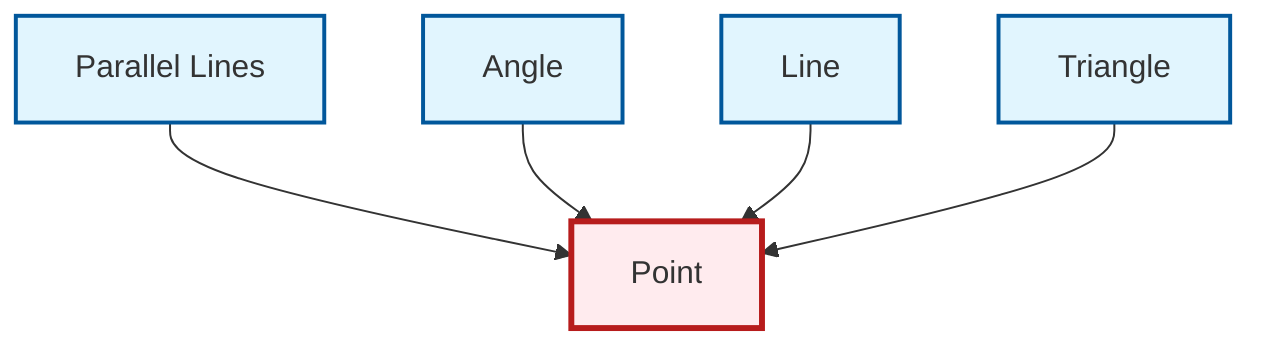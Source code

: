 graph TD
    classDef definition fill:#e1f5fe,stroke:#01579b,stroke-width:2px
    classDef theorem fill:#f3e5f5,stroke:#4a148c,stroke-width:2px
    classDef axiom fill:#fff3e0,stroke:#e65100,stroke-width:2px
    classDef example fill:#e8f5e9,stroke:#1b5e20,stroke-width:2px
    classDef current fill:#ffebee,stroke:#b71c1c,stroke-width:3px
    def-parallel["Parallel Lines"]:::definition
    def-triangle["Triangle"]:::definition
    def-point["Point"]:::definition
    def-angle["Angle"]:::definition
    def-line["Line"]:::definition
    def-parallel --> def-point
    def-angle --> def-point
    def-line --> def-point
    def-triangle --> def-point
    class def-point current